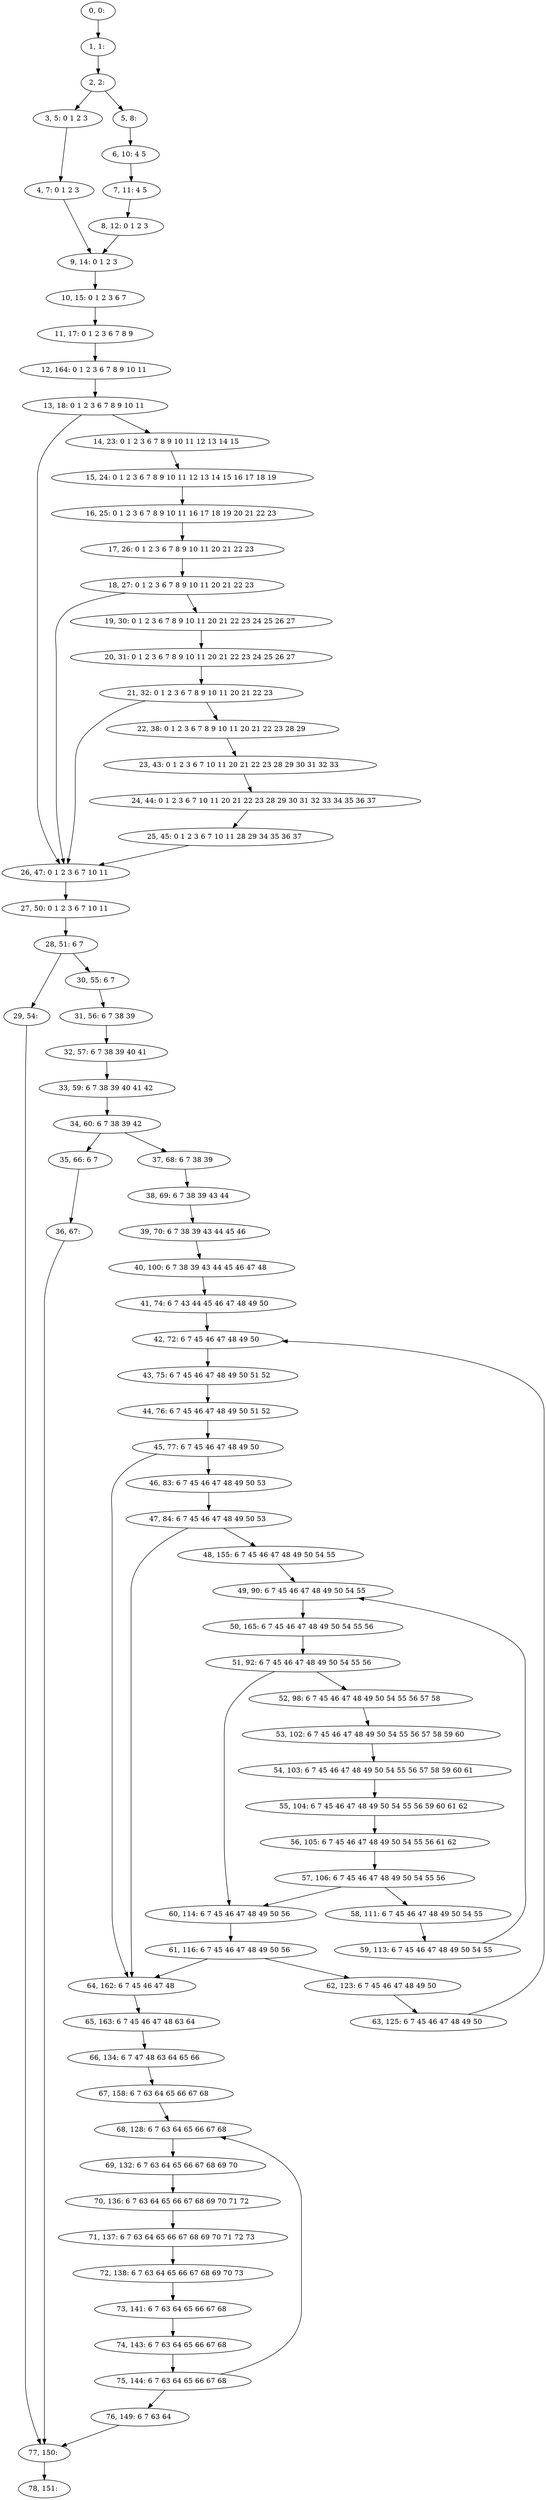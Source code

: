 digraph G {
0[label="0, 0: "];
1[label="1, 1: "];
2[label="2, 2: "];
3[label="3, 5: 0 1 2 3 "];
4[label="4, 7: 0 1 2 3 "];
5[label="5, 8: "];
6[label="6, 10: 4 5 "];
7[label="7, 11: 4 5 "];
8[label="8, 12: 0 1 2 3 "];
9[label="9, 14: 0 1 2 3 "];
10[label="10, 15: 0 1 2 3 6 7 "];
11[label="11, 17: 0 1 2 3 6 7 8 9 "];
12[label="12, 164: 0 1 2 3 6 7 8 9 10 11 "];
13[label="13, 18: 0 1 2 3 6 7 8 9 10 11 "];
14[label="14, 23: 0 1 2 3 6 7 8 9 10 11 12 13 14 15 "];
15[label="15, 24: 0 1 2 3 6 7 8 9 10 11 12 13 14 15 16 17 18 19 "];
16[label="16, 25: 0 1 2 3 6 7 8 9 10 11 16 17 18 19 20 21 22 23 "];
17[label="17, 26: 0 1 2 3 6 7 8 9 10 11 20 21 22 23 "];
18[label="18, 27: 0 1 2 3 6 7 8 9 10 11 20 21 22 23 "];
19[label="19, 30: 0 1 2 3 6 7 8 9 10 11 20 21 22 23 24 25 26 27 "];
20[label="20, 31: 0 1 2 3 6 7 8 9 10 11 20 21 22 23 24 25 26 27 "];
21[label="21, 32: 0 1 2 3 6 7 8 9 10 11 20 21 22 23 "];
22[label="22, 38: 0 1 2 3 6 7 8 9 10 11 20 21 22 23 28 29 "];
23[label="23, 43: 0 1 2 3 6 7 10 11 20 21 22 23 28 29 30 31 32 33 "];
24[label="24, 44: 0 1 2 3 6 7 10 11 20 21 22 23 28 29 30 31 32 33 34 35 36 37 "];
25[label="25, 45: 0 1 2 3 6 7 10 11 28 29 34 35 36 37 "];
26[label="26, 47: 0 1 2 3 6 7 10 11 "];
27[label="27, 50: 0 1 2 3 6 7 10 11 "];
28[label="28, 51: 6 7 "];
29[label="29, 54: "];
30[label="30, 55: 6 7 "];
31[label="31, 56: 6 7 38 39 "];
32[label="32, 57: 6 7 38 39 40 41 "];
33[label="33, 59: 6 7 38 39 40 41 42 "];
34[label="34, 60: 6 7 38 39 42 "];
35[label="35, 66: 6 7 "];
36[label="36, 67: "];
37[label="37, 68: 6 7 38 39 "];
38[label="38, 69: 6 7 38 39 43 44 "];
39[label="39, 70: 6 7 38 39 43 44 45 46 "];
40[label="40, 100: 6 7 38 39 43 44 45 46 47 48 "];
41[label="41, 74: 6 7 43 44 45 46 47 48 49 50 "];
42[label="42, 72: 6 7 45 46 47 48 49 50 "];
43[label="43, 75: 6 7 45 46 47 48 49 50 51 52 "];
44[label="44, 76: 6 7 45 46 47 48 49 50 51 52 "];
45[label="45, 77: 6 7 45 46 47 48 49 50 "];
46[label="46, 83: 6 7 45 46 47 48 49 50 53 "];
47[label="47, 84: 6 7 45 46 47 48 49 50 53 "];
48[label="48, 155: 6 7 45 46 47 48 49 50 54 55 "];
49[label="49, 90: 6 7 45 46 47 48 49 50 54 55 "];
50[label="50, 165: 6 7 45 46 47 48 49 50 54 55 56 "];
51[label="51, 92: 6 7 45 46 47 48 49 50 54 55 56 "];
52[label="52, 98: 6 7 45 46 47 48 49 50 54 55 56 57 58 "];
53[label="53, 102: 6 7 45 46 47 48 49 50 54 55 56 57 58 59 60 "];
54[label="54, 103: 6 7 45 46 47 48 49 50 54 55 56 57 58 59 60 61 "];
55[label="55, 104: 6 7 45 46 47 48 49 50 54 55 56 59 60 61 62 "];
56[label="56, 105: 6 7 45 46 47 48 49 50 54 55 56 61 62 "];
57[label="57, 106: 6 7 45 46 47 48 49 50 54 55 56 "];
58[label="58, 111: 6 7 45 46 47 48 49 50 54 55 "];
59[label="59, 113: 6 7 45 46 47 48 49 50 54 55 "];
60[label="60, 114: 6 7 45 46 47 48 49 50 56 "];
61[label="61, 116: 6 7 45 46 47 48 49 50 56 "];
62[label="62, 123: 6 7 45 46 47 48 49 50 "];
63[label="63, 125: 6 7 45 46 47 48 49 50 "];
64[label="64, 162: 6 7 45 46 47 48 "];
65[label="65, 163: 6 7 45 46 47 48 63 64 "];
66[label="66, 134: 6 7 47 48 63 64 65 66 "];
67[label="67, 158: 6 7 63 64 65 66 67 68 "];
68[label="68, 128: 6 7 63 64 65 66 67 68 "];
69[label="69, 132: 6 7 63 64 65 66 67 68 69 70 "];
70[label="70, 136: 6 7 63 64 65 66 67 68 69 70 71 72 "];
71[label="71, 137: 6 7 63 64 65 66 67 68 69 70 71 72 73 "];
72[label="72, 138: 6 7 63 64 65 66 67 68 69 70 73 "];
73[label="73, 141: 6 7 63 64 65 66 67 68 "];
74[label="74, 143: 6 7 63 64 65 66 67 68 "];
75[label="75, 144: 6 7 63 64 65 66 67 68 "];
76[label="76, 149: 6 7 63 64 "];
77[label="77, 150: "];
78[label="78, 151: "];
0->1 ;
1->2 ;
2->3 ;
2->5 ;
3->4 ;
4->9 ;
5->6 ;
6->7 ;
7->8 ;
8->9 ;
9->10 ;
10->11 ;
11->12 ;
12->13 ;
13->14 ;
13->26 ;
14->15 ;
15->16 ;
16->17 ;
17->18 ;
18->19 ;
18->26 ;
19->20 ;
20->21 ;
21->22 ;
21->26 ;
22->23 ;
23->24 ;
24->25 ;
25->26 ;
26->27 ;
27->28 ;
28->29 ;
28->30 ;
29->77 ;
30->31 ;
31->32 ;
32->33 ;
33->34 ;
34->35 ;
34->37 ;
35->36 ;
36->77 ;
37->38 ;
38->39 ;
39->40 ;
40->41 ;
41->42 ;
42->43 ;
43->44 ;
44->45 ;
45->46 ;
45->64 ;
46->47 ;
47->48 ;
47->64 ;
48->49 ;
49->50 ;
50->51 ;
51->52 ;
51->60 ;
52->53 ;
53->54 ;
54->55 ;
55->56 ;
56->57 ;
57->58 ;
57->60 ;
58->59 ;
59->49 ;
60->61 ;
61->62 ;
61->64 ;
62->63 ;
63->42 ;
64->65 ;
65->66 ;
66->67 ;
67->68 ;
68->69 ;
69->70 ;
70->71 ;
71->72 ;
72->73 ;
73->74 ;
74->75 ;
75->76 ;
75->68 ;
76->77 ;
77->78 ;
}
